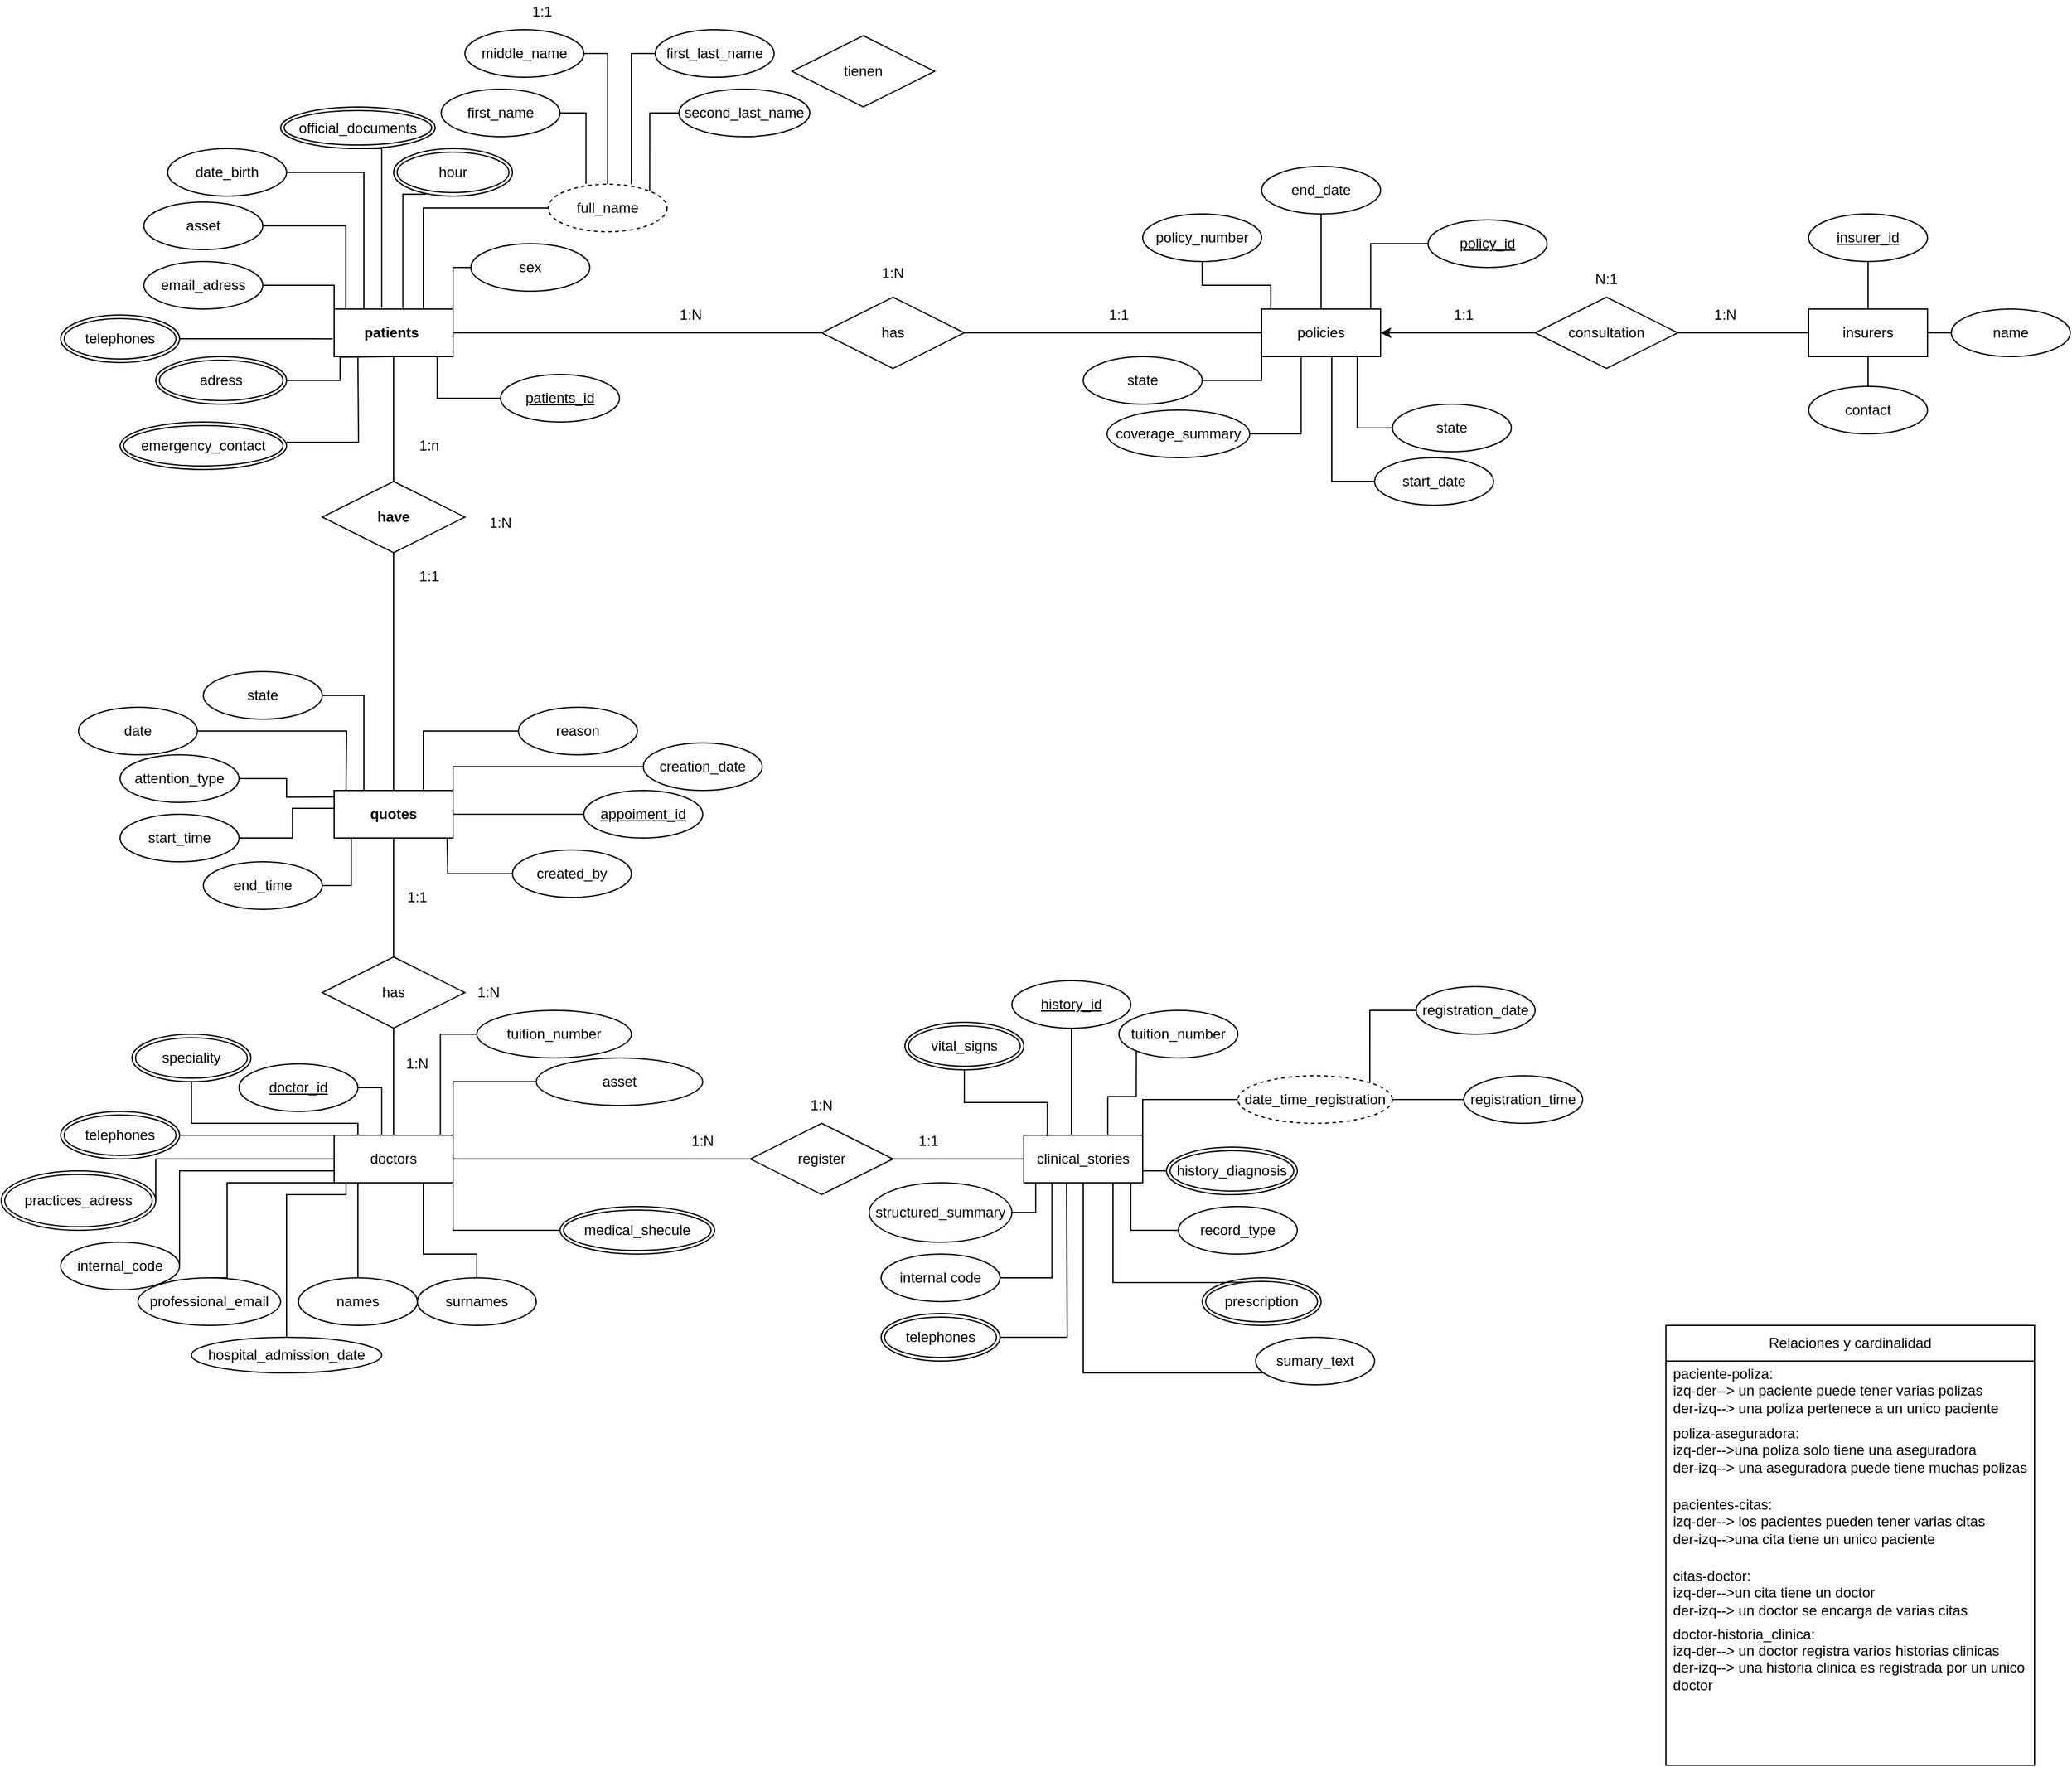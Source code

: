 <?xml version="1.0" encoding="UTF-8"?>
<mxfile version="28.2.7">
  <diagram name="Página-1" id="9ok8MEljxW5F2zrVntCH">
    <mxGraphModel dx="2875" dy="2181" grid="1" gridSize="10" guides="1" tooltips="1" connect="1" arrows="1" fold="1" page="1" pageScale="1" pageWidth="827" pageHeight="1169" math="0" shadow="0">
      <root>
        <mxCell id="0" />
        <mxCell id="1" parent="0" />
        <mxCell id="NNU6m7FlNhpVA4dN36mf-117" style="edgeStyle=orthogonalEdgeStyle;rounded=0;orthogonalLoop=1;jettySize=auto;html=1;entryX=0.5;entryY=0;entryDx=0;entryDy=0;endArrow=none;endFill=0;" parent="1" source="vcyXnpdRyyTq258CwsLV-4" target="NNU6m7FlNhpVA4dN36mf-50" edge="1">
          <mxGeometry relative="1" as="geometry" />
        </mxCell>
        <mxCell id="vcyXnpdRyyTq258CwsLV-4" value="patients&amp;nbsp;" style="whiteSpace=wrap;html=1;align=center;labelBackgroundColor=none;fontStyle=1" parent="1" vertex="1">
          <mxGeometry x="-10" y="-35" width="100" height="40" as="geometry" />
        </mxCell>
        <mxCell id="vcyXnpdRyyTq258CwsLV-5" value="official_documents" style="ellipse;shape=doubleEllipse;margin=3;whiteSpace=wrap;html=1;align=center;labelBackgroundColor=none;" parent="1" vertex="1">
          <mxGeometry x="-55" y="-205" width="130" height="35" as="geometry" />
        </mxCell>
        <mxCell id="NNU6m7FlNhpVA4dN36mf-86" style="edgeStyle=orthogonalEdgeStyle;rounded=0;orthogonalLoop=1;jettySize=auto;html=1;endArrow=none;endFill=0;labelBackgroundColor=none;fontColor=default;" parent="1" source="vcyXnpdRyyTq258CwsLV-8" edge="1">
          <mxGeometry relative="1" as="geometry">
            <mxPoint x="40" y="5" as="targetPoint" />
          </mxGeometry>
        </mxCell>
        <mxCell id="vcyXnpdRyyTq258CwsLV-8" value="adress" style="ellipse;shape=doubleEllipse;margin=3;whiteSpace=wrap;html=1;align=center;labelBackgroundColor=none;" parent="1" vertex="1">
          <mxGeometry x="-160" y="5" width="110" height="40" as="geometry" />
        </mxCell>
        <mxCell id="vcyXnpdRyyTq258CwsLV-11" value="telephones" style="ellipse;shape=doubleEllipse;margin=3;whiteSpace=wrap;html=1;align=center;labelBackgroundColor=none;" parent="1" vertex="1">
          <mxGeometry x="-240" y="-30" width="100" height="40" as="geometry" />
        </mxCell>
        <mxCell id="NNU6m7FlNhpVA4dN36mf-89" style="edgeStyle=orthogonalEdgeStyle;rounded=0;orthogonalLoop=1;jettySize=auto;html=1;endArrow=none;endFill=0;exitX=0.999;exitY=0.426;exitDx=0;exitDy=0;exitPerimeter=0;labelBackgroundColor=none;fontColor=default;" parent="1" source="vcyXnpdRyyTq258CwsLV-18" edge="1">
          <mxGeometry relative="1" as="geometry">
            <mxPoint x="10" y="5" as="targetPoint" />
            <mxPoint x="-50" y="85.0" as="sourcePoint" />
          </mxGeometry>
        </mxCell>
        <mxCell id="vcyXnpdRyyTq258CwsLV-18" value="emergency_contact" style="ellipse;shape=doubleEllipse;margin=3;whiteSpace=wrap;html=1;align=center;labelBackgroundColor=none;" parent="1" vertex="1">
          <mxGeometry x="-190" y="60" width="140" height="40" as="geometry" />
        </mxCell>
        <mxCell id="NNU6m7FlNhpVA4dN36mf-61" style="edgeStyle=orthogonalEdgeStyle;rounded=0;orthogonalLoop=1;jettySize=auto;html=1;endArrow=none;endFill=0;labelBackgroundColor=none;fontColor=default;" parent="1" source="NNU6m7FlNhpVA4dN36mf-1" target="NNU6m7FlNhpVA4dN36mf-59" edge="1">
          <mxGeometry relative="1" as="geometry" />
        </mxCell>
        <mxCell id="NNU6m7FlNhpVA4dN36mf-1" value="doctors" style="whiteSpace=wrap;html=1;align=center;labelBackgroundColor=none;" parent="1" vertex="1">
          <mxGeometry x="-10" y="660" width="100" height="40" as="geometry" />
        </mxCell>
        <mxCell id="NNU6m7FlNhpVA4dN36mf-55" style="edgeStyle=orthogonalEdgeStyle;rounded=0;orthogonalLoop=1;jettySize=auto;html=1;exitX=0;exitY=0.5;exitDx=0;exitDy=0;entryX=0.75;entryY=0;entryDx=0;entryDy=0;endArrow=none;endFill=0;labelBackgroundColor=none;fontColor=default;" parent="1" source="NNU6m7FlNhpVA4dN36mf-5" target="NNU6m7FlNhpVA4dN36mf-53" edge="1">
          <mxGeometry relative="1" as="geometry" />
        </mxCell>
        <mxCell id="NNU6m7FlNhpVA4dN36mf-5" value="reason" style="ellipse;whiteSpace=wrap;html=1;align=center;labelBackgroundColor=none;" parent="1" vertex="1">
          <mxGeometry x="145" y="300" width="100" height="40" as="geometry" />
        </mxCell>
        <mxCell id="NNU6m7FlNhpVA4dN36mf-56" style="edgeStyle=orthogonalEdgeStyle;rounded=0;orthogonalLoop=1;jettySize=auto;html=1;entryX=1;entryY=0;entryDx=0;entryDy=0;endArrow=none;endFill=0;labelBackgroundColor=none;fontColor=default;" parent="1" source="NNU6m7FlNhpVA4dN36mf-6" target="NNU6m7FlNhpVA4dN36mf-53" edge="1">
          <mxGeometry relative="1" as="geometry" />
        </mxCell>
        <mxCell id="NNU6m7FlNhpVA4dN36mf-6" value="creation_date" style="ellipse;whiteSpace=wrap;html=1;align=center;labelBackgroundColor=none;" parent="1" vertex="1">
          <mxGeometry x="250" y="330" width="100" height="40" as="geometry" />
        </mxCell>
        <mxCell id="NNU6m7FlNhpVA4dN36mf-58" style="edgeStyle=orthogonalEdgeStyle;rounded=0;orthogonalLoop=1;jettySize=auto;html=1;entryX=-0.004;entryY=0.139;entryDx=0;entryDy=0;endArrow=none;endFill=0;labelBackgroundColor=none;fontColor=default;entryPerimeter=0;" parent="1" source="NNU6m7FlNhpVA4dN36mf-7" target="NNU6m7FlNhpVA4dN36mf-53" edge="1">
          <mxGeometry relative="1" as="geometry" />
        </mxCell>
        <mxCell id="NNU6m7FlNhpVA4dN36mf-7" value="attention_type" style="ellipse;whiteSpace=wrap;html=1;align=center;labelBackgroundColor=none;" parent="1" vertex="1">
          <mxGeometry x="-190" y="340" width="100" height="40" as="geometry" />
        </mxCell>
        <mxCell id="NNU6m7FlNhpVA4dN36mf-57" style="edgeStyle=orthogonalEdgeStyle;rounded=0;orthogonalLoop=1;jettySize=auto;html=1;entryX=0.25;entryY=0;entryDx=0;entryDy=0;endArrow=none;endFill=0;labelBackgroundColor=none;fontColor=default;exitX=1;exitY=0.5;exitDx=0;exitDy=0;" parent="1" source="NNU6m7FlNhpVA4dN36mf-9" target="NNU6m7FlNhpVA4dN36mf-53" edge="1">
          <mxGeometry relative="1" as="geometry" />
        </mxCell>
        <mxCell id="NNU6m7FlNhpVA4dN36mf-9" value="state" style="ellipse;whiteSpace=wrap;html=1;align=center;labelBackgroundColor=none;" parent="1" vertex="1">
          <mxGeometry x="-120" y="270" width="100" height="40" as="geometry" />
        </mxCell>
        <mxCell id="NNU6m7FlNhpVA4dN36mf-16" style="edgeStyle=orthogonalEdgeStyle;rounded=0;orthogonalLoop=1;jettySize=auto;html=1;entryX=0.893;entryY=0.013;entryDx=0;entryDy=0;endArrow=none;endFill=0;labelBackgroundColor=none;fontColor=default;entryPerimeter=0;" parent="1" source="NNU6m7FlNhpVA4dN36mf-14" target="NNU6m7FlNhpVA4dN36mf-1" edge="1">
          <mxGeometry relative="1" as="geometry" />
        </mxCell>
        <mxCell id="NNU6m7FlNhpVA4dN36mf-14" value="tuition_number" style="ellipse;whiteSpace=wrap;html=1;align=center;labelBackgroundColor=none;" parent="1" vertex="1">
          <mxGeometry x="110" y="555" width="130" height="40" as="geometry" />
        </mxCell>
        <mxCell id="NNU6m7FlNhpVA4dN36mf-15" value="asset" style="ellipse;whiteSpace=wrap;html=1;align=center;labelBackgroundColor=none;" parent="1" vertex="1">
          <mxGeometry x="160" y="595" width="140" height="40" as="geometry" />
        </mxCell>
        <mxCell id="NNU6m7FlNhpVA4dN36mf-17" style="edgeStyle=orthogonalEdgeStyle;rounded=0;orthogonalLoop=1;jettySize=auto;html=1;entryX=1;entryY=0;entryDx=0;entryDy=0;endArrow=none;endFill=0;labelBackgroundColor=none;fontColor=default;" parent="1" source="NNU6m7FlNhpVA4dN36mf-15" target="NNU6m7FlNhpVA4dN36mf-1" edge="1">
          <mxGeometry relative="1" as="geometry" />
        </mxCell>
        <mxCell id="NNU6m7FlNhpVA4dN36mf-19" style="edgeStyle=orthogonalEdgeStyle;rounded=0;orthogonalLoop=1;jettySize=auto;html=1;endArrow=none;endFill=0;labelBackgroundColor=none;fontColor=default;exitX=0.5;exitY=1;exitDx=0;exitDy=0;" parent="1" source="NNU6m7FlNhpVA4dN36mf-18" edge="1">
          <mxGeometry relative="1" as="geometry">
            <mxPoint x="10" y="660" as="targetPoint" />
            <Array as="points">
              <mxPoint x="-130" y="650" />
              <mxPoint x="10" y="650" />
            </Array>
          </mxGeometry>
        </mxCell>
        <mxCell id="NNU6m7FlNhpVA4dN36mf-18" value="speciality" style="ellipse;shape=doubleEllipse;margin=3;whiteSpace=wrap;html=1;align=center;labelBackgroundColor=none;" parent="1" vertex="1">
          <mxGeometry x="-180" y="575" width="100" height="40" as="geometry" />
        </mxCell>
        <mxCell id="NNU6m7FlNhpVA4dN36mf-21" style="edgeStyle=orthogonalEdgeStyle;rounded=0;orthogonalLoop=1;jettySize=auto;html=1;entryX=0;entryY=0;entryDx=0;entryDy=0;endArrow=none;endFill=0;labelBackgroundColor=none;fontColor=default;" parent="1" source="NNU6m7FlNhpVA4dN36mf-20" target="NNU6m7FlNhpVA4dN36mf-1" edge="1">
          <mxGeometry relative="1" as="geometry">
            <Array as="points">
              <mxPoint x="-40" y="660" />
              <mxPoint x="-40" y="660" />
            </Array>
          </mxGeometry>
        </mxCell>
        <mxCell id="NNU6m7FlNhpVA4dN36mf-20" value="telephones" style="ellipse;shape=doubleEllipse;margin=3;whiteSpace=wrap;html=1;align=center;labelBackgroundColor=none;" parent="1" vertex="1">
          <mxGeometry x="-240" y="640" width="100" height="40" as="geometry" />
        </mxCell>
        <mxCell id="NNU6m7FlNhpVA4dN36mf-146" style="edgeStyle=orthogonalEdgeStyle;rounded=0;orthogonalLoop=1;jettySize=auto;html=1;entryX=0;entryY=0.5;entryDx=0;entryDy=0;exitX=1;exitY=0.5;exitDx=0;exitDy=0;endArrow=none;endFill=0;" parent="1" source="NNU6m7FlNhpVA4dN36mf-22" target="NNU6m7FlNhpVA4dN36mf-1" edge="1">
          <mxGeometry relative="1" as="geometry">
            <Array as="points">
              <mxPoint x="-160" y="680" />
            </Array>
          </mxGeometry>
        </mxCell>
        <mxCell id="NNU6m7FlNhpVA4dN36mf-22" value="practices_adress" style="ellipse;shape=doubleEllipse;margin=3;whiteSpace=wrap;html=1;align=center;labelBackgroundColor=none;" parent="1" vertex="1">
          <mxGeometry x="-290" y="690" width="130" height="50" as="geometry" />
        </mxCell>
        <mxCell id="NNU6m7FlNhpVA4dN36mf-25" value="1:n" style="text;html=1;whiteSpace=wrap;strokeColor=none;fillColor=none;align=center;verticalAlign=middle;rounded=0;labelBackgroundColor=none;" parent="1" vertex="1">
          <mxGeometry x="50" y="70" width="40" height="20" as="geometry" />
        </mxCell>
        <mxCell id="NNU6m7FlNhpVA4dN36mf-30" value="clinical_stories" style="whiteSpace=wrap;html=1;align=center;labelBackgroundColor=none;" parent="1" vertex="1">
          <mxGeometry x="570" y="660" width="100" height="40" as="geometry" />
        </mxCell>
        <mxCell id="NNU6m7FlNhpVA4dN36mf-36" value="patients_id" style="ellipse;whiteSpace=wrap;html=1;align=center;fontStyle=4;labelBackgroundColor=none;" parent="1" vertex="1">
          <mxGeometry x="130" y="20" width="100" height="40" as="geometry" />
        </mxCell>
        <mxCell id="NNU6m7FlNhpVA4dN36mf-41" style="edgeStyle=orthogonalEdgeStyle;rounded=0;orthogonalLoop=1;jettySize=auto;html=1;entryX=0.091;entryY=-0.019;entryDx=0;entryDy=0;entryPerimeter=0;endArrow=none;endFill=0;exitX=1;exitY=0.5;exitDx=0;exitDy=0;labelBackgroundColor=none;fontColor=default;" parent="1" source="NNU6m7FlNhpVA4dN36mf-42" target="NNU6m7FlNhpVA4dN36mf-1" edge="1">
          <mxGeometry relative="1" as="geometry">
            <mxPoint x="40.0" y="760.029" as="sourcePoint" />
          </mxGeometry>
        </mxCell>
        <mxCell id="NNU6m7FlNhpVA4dN36mf-42" value="doctor_id" style="ellipse;whiteSpace=wrap;html=1;align=center;fontStyle=4;labelBackgroundColor=none;" parent="1" vertex="1">
          <mxGeometry x="-90" y="600" width="100" height="40" as="geometry" />
        </mxCell>
        <mxCell id="NNU6m7FlNhpVA4dN36mf-43" value="1:1" style="text;html=1;whiteSpace=wrap;strokeColor=none;fillColor=none;align=center;verticalAlign=middle;rounded=0;labelBackgroundColor=none;" parent="1" vertex="1">
          <mxGeometry x="460" y="650" width="60" height="30" as="geometry" />
        </mxCell>
        <mxCell id="NNU6m7FlNhpVA4dN36mf-54" style="edgeStyle=orthogonalEdgeStyle;rounded=0;orthogonalLoop=1;jettySize=auto;html=1;exitX=0.5;exitY=1;exitDx=0;exitDy=0;entryX=0.5;entryY=0;entryDx=0;entryDy=0;endArrow=none;endFill=0;labelBackgroundColor=none;fontColor=default;" parent="1" source="NNU6m7FlNhpVA4dN36mf-50" target="NNU6m7FlNhpVA4dN36mf-53" edge="1">
          <mxGeometry relative="1" as="geometry" />
        </mxCell>
        <mxCell id="NNU6m7FlNhpVA4dN36mf-50" value="have" style="shape=rhombus;perimeter=rhombusPerimeter;whiteSpace=wrap;html=1;align=center;labelBackgroundColor=none;fontStyle=1" parent="1" vertex="1">
          <mxGeometry x="-20" y="110" width="120" height="60" as="geometry" />
        </mxCell>
        <mxCell id="NNU6m7FlNhpVA4dN36mf-53" value="quotes" style="whiteSpace=wrap;html=1;align=center;labelBackgroundColor=none;fontStyle=1" parent="1" vertex="1">
          <mxGeometry x="-10" y="370" width="100" height="40" as="geometry" />
        </mxCell>
        <mxCell id="NNU6m7FlNhpVA4dN36mf-60" style="edgeStyle=orthogonalEdgeStyle;rounded=0;orthogonalLoop=1;jettySize=auto;html=1;entryX=0.5;entryY=1;entryDx=0;entryDy=0;endArrow=none;endFill=0;labelBackgroundColor=none;fontColor=default;" parent="1" source="NNU6m7FlNhpVA4dN36mf-59" target="NNU6m7FlNhpVA4dN36mf-53" edge="1">
          <mxGeometry relative="1" as="geometry" />
        </mxCell>
        <mxCell id="NNU6m7FlNhpVA4dN36mf-59" value="has" style="shape=rhombus;perimeter=rhombusPerimeter;whiteSpace=wrap;html=1;align=center;labelBackgroundColor=none;" parent="1" vertex="1">
          <mxGeometry x="-20" y="510" width="120" height="60" as="geometry" />
        </mxCell>
        <mxCell id="NNU6m7FlNhpVA4dN36mf-62" style="edgeStyle=orthogonalEdgeStyle;rounded=0;orthogonalLoop=1;jettySize=auto;html=1;exitX=0.5;exitY=1;exitDx=0;exitDy=0;labelBackgroundColor=none;fontColor=default;" parent="1" source="NNU6m7FlNhpVA4dN36mf-20" target="NNU6m7FlNhpVA4dN36mf-20" edge="1">
          <mxGeometry relative="1" as="geometry" />
        </mxCell>
        <mxCell id="NNU6m7FlNhpVA4dN36mf-83" style="edgeStyle=orthogonalEdgeStyle;rounded=0;orthogonalLoop=1;jettySize=auto;html=1;entryX=0.867;entryY=0.991;entryDx=0;entryDy=0;entryPerimeter=0;endArrow=none;endFill=0;labelBackgroundColor=none;fontColor=default;" parent="1" source="NNU6m7FlNhpVA4dN36mf-36" target="vcyXnpdRyyTq258CwsLV-4" edge="1">
          <mxGeometry relative="1" as="geometry" />
        </mxCell>
        <mxCell id="NNU6m7FlNhpVA4dN36mf-90" style="edgeStyle=orthogonalEdgeStyle;rounded=0;orthogonalLoop=1;jettySize=auto;html=1;entryX=-0.01;entryY=0.627;entryDx=0;entryDy=0;entryPerimeter=0;endArrow=none;endFill=0;labelBackgroundColor=none;fontColor=default;" parent="1" source="vcyXnpdRyyTq258CwsLV-11" target="vcyXnpdRyyTq258CwsLV-4" edge="1">
          <mxGeometry relative="1" as="geometry" />
        </mxCell>
        <mxCell id="NNU6m7FlNhpVA4dN36mf-92" value="email_adress" style="ellipse;whiteSpace=wrap;html=1;align=center;labelBackgroundColor=none;" parent="1" vertex="1">
          <mxGeometry x="-170" y="-75" width="100" height="40" as="geometry" />
        </mxCell>
        <mxCell id="NNU6m7FlNhpVA4dN36mf-93" style="edgeStyle=orthogonalEdgeStyle;rounded=0;orthogonalLoop=1;jettySize=auto;html=1;labelBackgroundColor=none;fontColor=default;endArrow=none;endFill=0;entryX=0;entryY=0;entryDx=0;entryDy=0;" parent="1" source="NNU6m7FlNhpVA4dN36mf-92" target="vcyXnpdRyyTq258CwsLV-4" edge="1">
          <mxGeometry relative="1" as="geometry">
            <mxPoint x="-10" y="-50" as="targetPoint" />
            <Array as="points">
              <mxPoint x="-10" y="-55" />
            </Array>
          </mxGeometry>
        </mxCell>
        <mxCell id="NNU6m7FlNhpVA4dN36mf-96" value="asset" style="ellipse;whiteSpace=wrap;html=1;align=center;" parent="1" vertex="1">
          <mxGeometry x="-170" y="-125" width="100" height="40" as="geometry" />
        </mxCell>
        <mxCell id="NNU6m7FlNhpVA4dN36mf-97" style="edgeStyle=orthogonalEdgeStyle;rounded=0;orthogonalLoop=1;jettySize=auto;html=1;endArrow=none;endFill=0;entryX=0.098;entryY=-0.002;entryDx=0;entryDy=0;entryPerimeter=0;" parent="1" source="NNU6m7FlNhpVA4dN36mf-96" target="vcyXnpdRyyTq258CwsLV-4" edge="1">
          <mxGeometry relative="1" as="geometry">
            <mxPoint y="-40" as="targetPoint" />
          </mxGeometry>
        </mxCell>
        <mxCell id="NNU6m7FlNhpVA4dN36mf-100" style="edgeStyle=orthogonalEdgeStyle;rounded=0;orthogonalLoop=1;jettySize=auto;html=1;entryX=0.25;entryY=0;entryDx=0;entryDy=0;endArrow=none;endFill=0;" parent="1" source="NNU6m7FlNhpVA4dN36mf-99" target="vcyXnpdRyyTq258CwsLV-4" edge="1">
          <mxGeometry relative="1" as="geometry" />
        </mxCell>
        <mxCell id="NNU6m7FlNhpVA4dN36mf-99" value="date_birth" style="ellipse;whiteSpace=wrap;html=1;align=center;" parent="1" vertex="1">
          <mxGeometry x="-150" y="-170" width="100" height="40" as="geometry" />
        </mxCell>
        <mxCell id="NNU6m7FlNhpVA4dN36mf-101" style="edgeStyle=orthogonalEdgeStyle;rounded=0;orthogonalLoop=1;jettySize=auto;html=1;exitX=0.5;exitY=1;exitDx=0;exitDy=0;endArrow=none;endFill=0;" parent="1" source="vcyXnpdRyyTq258CwsLV-5" edge="1">
          <mxGeometry relative="1" as="geometry">
            <mxPoint x="30" y="-36" as="targetPoint" />
            <Array as="points">
              <mxPoint x="30" y="-170" />
              <mxPoint x="30" y="-36" />
            </Array>
          </mxGeometry>
        </mxCell>
        <mxCell id="NNU6m7FlNhpVA4dN36mf-102" value="hour" style="ellipse;shape=doubleEllipse;margin=3;whiteSpace=wrap;html=1;align=center;" parent="1" vertex="1">
          <mxGeometry x="40" y="-170" width="100" height="40" as="geometry" />
        </mxCell>
        <mxCell id="NNU6m7FlNhpVA4dN36mf-103" style="edgeStyle=orthogonalEdgeStyle;rounded=0;orthogonalLoop=1;jettySize=auto;html=1;entryX=0.578;entryY=-0.023;entryDx=0;entryDy=0;entryPerimeter=0;exitX=0.273;exitY=0.959;exitDx=0;exitDy=0;exitPerimeter=0;endArrow=none;endFill=0;" parent="1" source="NNU6m7FlNhpVA4dN36mf-102" target="vcyXnpdRyyTq258CwsLV-4" edge="1">
          <mxGeometry relative="1" as="geometry">
            <mxPoint x="70" y="-144.75" as="sourcePoint" />
            <mxPoint x="47.8" y="-45.0" as="targetPoint" />
            <Array as="points">
              <mxPoint x="48" y="-132" />
            </Array>
          </mxGeometry>
        </mxCell>
        <mxCell id="NNU6m7FlNhpVA4dN36mf-104" value="sex" style="ellipse;whiteSpace=wrap;html=1;align=center;" parent="1" vertex="1">
          <mxGeometry x="105" y="-90" width="100" height="40" as="geometry" />
        </mxCell>
        <mxCell id="NNU6m7FlNhpVA4dN36mf-105" style="edgeStyle=orthogonalEdgeStyle;rounded=0;orthogonalLoop=1;jettySize=auto;html=1;exitX=0;exitY=0.5;exitDx=0;exitDy=0;endArrow=none;endFill=0;entryX=1;entryY=0;entryDx=0;entryDy=0;" parent="1" source="NNU6m7FlNhpVA4dN36mf-104" target="vcyXnpdRyyTq258CwsLV-4" edge="1">
          <mxGeometry relative="1" as="geometry">
            <mxPoint x="90" y="-40" as="targetPoint" />
          </mxGeometry>
        </mxCell>
        <mxCell id="NNU6m7FlNhpVA4dN36mf-107" style="edgeStyle=orthogonalEdgeStyle;rounded=0;orthogonalLoop=1;jettySize=auto;html=1;entryX=0.75;entryY=0;entryDx=0;entryDy=0;endArrow=none;endFill=0;" parent="1" source="NNU6m7FlNhpVA4dN36mf-106" target="vcyXnpdRyyTq258CwsLV-4" edge="1">
          <mxGeometry relative="1" as="geometry">
            <mxPoint x="60" y="-40" as="targetPoint" />
          </mxGeometry>
        </mxCell>
        <mxCell id="NNU6m7FlNhpVA4dN36mf-106" value="full_name" style="ellipse;whiteSpace=wrap;html=1;align=center;dashed=1;" parent="1" vertex="1">
          <mxGeometry x="170" y="-140" width="100" height="40" as="geometry" />
        </mxCell>
        <mxCell id="NNU6m7FlNhpVA4dN36mf-108" value="first_name" style="ellipse;whiteSpace=wrap;html=1;align=center;" parent="1" vertex="1">
          <mxGeometry x="80" y="-220" width="100" height="40" as="geometry" />
        </mxCell>
        <mxCell id="NNU6m7FlNhpVA4dN36mf-114" style="edgeStyle=orthogonalEdgeStyle;rounded=0;orthogonalLoop=1;jettySize=auto;html=1;entryX=0.5;entryY=0;entryDx=0;entryDy=0;exitX=1;exitY=0.5;exitDx=0;exitDy=0;endArrow=none;endFill=0;" parent="1" source="NNU6m7FlNhpVA4dN36mf-109" target="NNU6m7FlNhpVA4dN36mf-106" edge="1">
          <mxGeometry relative="1" as="geometry" />
        </mxCell>
        <mxCell id="NNU6m7FlNhpVA4dN36mf-109" value="middle_name" style="ellipse;whiteSpace=wrap;html=1;align=center;" parent="1" vertex="1">
          <mxGeometry x="100" y="-270" width="100" height="40" as="geometry" />
        </mxCell>
        <mxCell id="NNU6m7FlNhpVA4dN36mf-110" value="first_last_name" style="ellipse;whiteSpace=wrap;html=1;align=center;" parent="1" vertex="1">
          <mxGeometry x="260" y="-270" width="100" height="40" as="geometry" />
        </mxCell>
        <mxCell id="NNU6m7FlNhpVA4dN36mf-115" style="edgeStyle=orthogonalEdgeStyle;rounded=0;orthogonalLoop=1;jettySize=auto;html=1;entryX=1;entryY=0;entryDx=0;entryDy=0;endArrow=none;endFill=0;" parent="1" source="NNU6m7FlNhpVA4dN36mf-111" target="NNU6m7FlNhpVA4dN36mf-106" edge="1">
          <mxGeometry relative="1" as="geometry" />
        </mxCell>
        <mxCell id="NNU6m7FlNhpVA4dN36mf-111" value="second_last_name" style="ellipse;whiteSpace=wrap;html=1;align=center;" parent="1" vertex="1">
          <mxGeometry x="280" y="-220" width="110" height="40" as="geometry" />
        </mxCell>
        <mxCell id="NNU6m7FlNhpVA4dN36mf-113" style="edgeStyle=orthogonalEdgeStyle;rounded=0;orthogonalLoop=1;jettySize=auto;html=1;entryX=0.318;entryY=-0.008;entryDx=0;entryDy=0;entryPerimeter=0;exitX=1;exitY=0.5;exitDx=0;exitDy=0;endArrow=none;endFill=0;" parent="1" source="NNU6m7FlNhpVA4dN36mf-108" target="NNU6m7FlNhpVA4dN36mf-106" edge="1">
          <mxGeometry relative="1" as="geometry" />
        </mxCell>
        <mxCell id="NNU6m7FlNhpVA4dN36mf-116" style="edgeStyle=orthogonalEdgeStyle;rounded=0;orthogonalLoop=1;jettySize=auto;html=1;entryX=0.7;entryY=0;entryDx=0;entryDy=0;entryPerimeter=0;exitX=0;exitY=0.5;exitDx=0;exitDy=0;endArrow=none;endFill=0;" parent="1" source="NNU6m7FlNhpVA4dN36mf-110" target="NNU6m7FlNhpVA4dN36mf-106" edge="1">
          <mxGeometry relative="1" as="geometry" />
        </mxCell>
        <mxCell id="NNU6m7FlNhpVA4dN36mf-119" value="appoiment_id" style="ellipse;whiteSpace=wrap;html=1;align=center;fontStyle=4;" parent="1" vertex="1">
          <mxGeometry x="200" y="370" width="100" height="40" as="geometry" />
        </mxCell>
        <mxCell id="NNU6m7FlNhpVA4dN36mf-120" style="edgeStyle=orthogonalEdgeStyle;rounded=0;orthogonalLoop=1;jettySize=auto;html=1;entryX=1;entryY=0.5;entryDx=0;entryDy=0;endArrow=none;endFill=0;" parent="1" source="NNU6m7FlNhpVA4dN36mf-119" target="NNU6m7FlNhpVA4dN36mf-53" edge="1">
          <mxGeometry relative="1" as="geometry" />
        </mxCell>
        <mxCell id="NNU6m7FlNhpVA4dN36mf-122" style="edgeStyle=orthogonalEdgeStyle;rounded=0;orthogonalLoop=1;jettySize=auto;html=1;entryX=0;entryY=0.75;entryDx=0;entryDy=0;endArrow=none;endFill=0;" parent="1" source="NNU6m7FlNhpVA4dN36mf-121" target="NNU6m7FlNhpVA4dN36mf-53" edge="1">
          <mxGeometry relative="1" as="geometry">
            <Array as="points">
              <mxPoint x="-45" y="410" />
              <mxPoint x="-45" y="385" />
            </Array>
          </mxGeometry>
        </mxCell>
        <mxCell id="NNU6m7FlNhpVA4dN36mf-121" value="start_time" style="ellipse;whiteSpace=wrap;html=1;align=center;" parent="1" vertex="1">
          <mxGeometry x="-190" y="390" width="100" height="40" as="geometry" />
        </mxCell>
        <mxCell id="NNU6m7FlNhpVA4dN36mf-124" value="end_time" style="ellipse;whiteSpace=wrap;html=1;align=center;" parent="1" vertex="1">
          <mxGeometry x="-120" y="430" width="100" height="40" as="geometry" />
        </mxCell>
        <mxCell id="NNU6m7FlNhpVA4dN36mf-125" style="edgeStyle=orthogonalEdgeStyle;rounded=0;orthogonalLoop=1;jettySize=auto;html=1;entryX=0.144;entryY=1.003;entryDx=0;entryDy=0;entryPerimeter=0;endArrow=none;endFill=0;" parent="1" source="NNU6m7FlNhpVA4dN36mf-124" target="NNU6m7FlNhpVA4dN36mf-53" edge="1">
          <mxGeometry relative="1" as="geometry" />
        </mxCell>
        <mxCell id="NNU6m7FlNhpVA4dN36mf-127" style="edgeStyle=orthogonalEdgeStyle;rounded=0;orthogonalLoop=1;jettySize=auto;html=1;endArrow=none;endFill=0;" parent="1" source="NNU6m7FlNhpVA4dN36mf-126" edge="1">
          <mxGeometry relative="1" as="geometry">
            <mxPoint x="85" y="410" as="targetPoint" />
          </mxGeometry>
        </mxCell>
        <mxCell id="NNU6m7FlNhpVA4dN36mf-126" value="created_by" style="ellipse;whiteSpace=wrap;html=1;align=center;" parent="1" vertex="1">
          <mxGeometry x="140" y="420" width="100" height="40" as="geometry" />
        </mxCell>
        <mxCell id="NNU6m7FlNhpVA4dN36mf-129" value="date" style="ellipse;whiteSpace=wrap;html=1;align=center;" parent="1" vertex="1">
          <mxGeometry x="-225" y="300" width="100" height="40" as="geometry" />
        </mxCell>
        <mxCell id="NNU6m7FlNhpVA4dN36mf-130" style="edgeStyle=orthogonalEdgeStyle;rounded=0;orthogonalLoop=1;jettySize=auto;html=1;endArrow=none;endFill=0;" parent="1" source="NNU6m7FlNhpVA4dN36mf-129" edge="1">
          <mxGeometry relative="1" as="geometry">
            <mxPoint y="370" as="targetPoint" />
          </mxGeometry>
        </mxCell>
        <mxCell id="NNU6m7FlNhpVA4dN36mf-132" value="1:1" style="text;html=1;whiteSpace=wrap;strokeColor=none;fillColor=none;align=center;verticalAlign=middle;rounded=0;" parent="1" vertex="1">
          <mxGeometry x="30" y="445" width="60" height="30" as="geometry" />
        </mxCell>
        <mxCell id="NNU6m7FlNhpVA4dN36mf-135" value="1:N" style="text;html=1;whiteSpace=wrap;strokeColor=none;fillColor=none;align=center;verticalAlign=middle;rounded=0;labelBackgroundColor=none;" parent="1" vertex="1">
          <mxGeometry x="110" y="135" width="40" height="20" as="geometry" />
        </mxCell>
        <mxCell id="NNU6m7FlNhpVA4dN36mf-136" value="1:1" style="text;html=1;whiteSpace=wrap;strokeColor=none;fillColor=none;align=center;verticalAlign=middle;rounded=0;labelBackgroundColor=none;" parent="1" vertex="1">
          <mxGeometry x="50" y="180" width="40" height="20" as="geometry" />
        </mxCell>
        <mxCell id="NNU6m7FlNhpVA4dN36mf-141" value="1:1" style="text;html=1;whiteSpace=wrap;strokeColor=none;fillColor=none;align=center;verticalAlign=middle;rounded=0;labelBackgroundColor=none;" parent="1" vertex="1">
          <mxGeometry x="145" y="-295" width="40" height="20" as="geometry" />
        </mxCell>
        <mxCell id="NNU6m7FlNhpVA4dN36mf-142" value="tienen" style="shape=rhombus;perimeter=rhombusPerimeter;whiteSpace=wrap;html=1;align=center;labelBackgroundColor=none;" parent="1" vertex="1">
          <mxGeometry x="375" y="-265" width="120" height="60" as="geometry" />
        </mxCell>
        <mxCell id="NNU6m7FlNhpVA4dN36mf-143" value="1:N" style="text;html=1;whiteSpace=wrap;strokeColor=none;fillColor=none;align=center;verticalAlign=middle;rounded=0;" parent="1" vertex="1">
          <mxGeometry x="90" y="525" width="60" height="30" as="geometry" />
        </mxCell>
        <mxCell id="NNU6m7FlNhpVA4dN36mf-144" value="1:N" style="text;html=1;whiteSpace=wrap;strokeColor=none;fillColor=none;align=center;verticalAlign=middle;rounded=0;" parent="1" vertex="1">
          <mxGeometry x="30" y="585" width="60" height="30" as="geometry" />
        </mxCell>
        <mxCell id="NNU6m7FlNhpVA4dN36mf-148" style="edgeStyle=orthogonalEdgeStyle;rounded=0;orthogonalLoop=1;jettySize=auto;html=1;entryX=1;entryY=1;entryDx=0;entryDy=0;endArrow=none;endFill=0;" parent="1" source="NNU6m7FlNhpVA4dN36mf-147" target="NNU6m7FlNhpVA4dN36mf-1" edge="1">
          <mxGeometry relative="1" as="geometry" />
        </mxCell>
        <mxCell id="NNU6m7FlNhpVA4dN36mf-147" value="medical_shecule" style="ellipse;shape=doubleEllipse;margin=3;whiteSpace=wrap;html=1;align=center;" parent="1" vertex="1">
          <mxGeometry x="180" y="720" width="130" height="40" as="geometry" />
        </mxCell>
        <mxCell id="NNU6m7FlNhpVA4dN36mf-150" style="edgeStyle=orthogonalEdgeStyle;rounded=0;orthogonalLoop=1;jettySize=auto;html=1;entryX=0.75;entryY=1;entryDx=0;entryDy=0;endArrow=none;endFill=0;" parent="1" source="NNU6m7FlNhpVA4dN36mf-149" target="NNU6m7FlNhpVA4dN36mf-1" edge="1">
          <mxGeometry relative="1" as="geometry">
            <Array as="points">
              <mxPoint x="110" y="760" />
              <mxPoint x="65" y="760" />
            </Array>
          </mxGeometry>
        </mxCell>
        <mxCell id="NNU6m7FlNhpVA4dN36mf-149" value="surnames" style="ellipse;whiteSpace=wrap;html=1;align=center;" parent="1" vertex="1">
          <mxGeometry x="60" y="780" width="100" height="40" as="geometry" />
        </mxCell>
        <mxCell id="NNU6m7FlNhpVA4dN36mf-152" value="names" style="ellipse;whiteSpace=wrap;html=1;align=center;" parent="1" vertex="1">
          <mxGeometry x="-40" y="780" width="100" height="40" as="geometry" />
        </mxCell>
        <mxCell id="NNU6m7FlNhpVA4dN36mf-153" style="edgeStyle=orthogonalEdgeStyle;rounded=0;orthogonalLoop=1;jettySize=auto;html=1;endArrow=none;endFill=0;" parent="1" source="NNU6m7FlNhpVA4dN36mf-152" edge="1">
          <mxGeometry relative="1" as="geometry">
            <mxPoint x="10" y="700" as="targetPoint" />
            <Array as="points">
              <mxPoint x="10" y="701" />
            </Array>
          </mxGeometry>
        </mxCell>
        <mxCell id="NNU6m7FlNhpVA4dN36mf-155" style="edgeStyle=orthogonalEdgeStyle;rounded=0;orthogonalLoop=1;jettySize=auto;html=1;endArrow=none;endFill=0;" parent="1" source="NNU6m7FlNhpVA4dN36mf-154" edge="1">
          <mxGeometry relative="1" as="geometry">
            <mxPoint y="700" as="targetPoint" />
            <Array as="points">
              <mxPoint x="-50" y="710" />
              <mxPoint y="710" />
              <mxPoint y="700" />
            </Array>
          </mxGeometry>
        </mxCell>
        <mxCell id="NNU6m7FlNhpVA4dN36mf-154" value="hospital_admission_date" style="ellipse;whiteSpace=wrap;html=1;align=center;" parent="1" vertex="1">
          <mxGeometry x="-130" y="830" width="160" height="30" as="geometry" />
        </mxCell>
        <mxCell id="NNU6m7FlNhpVA4dN36mf-161" style="edgeStyle=orthogonalEdgeStyle;rounded=0;orthogonalLoop=1;jettySize=auto;html=1;exitX=0.5;exitY=0;exitDx=0;exitDy=0;endArrow=none;endFill=0;" parent="1" source="NNU6m7FlNhpVA4dN36mf-156" edge="1">
          <mxGeometry relative="1" as="geometry">
            <mxPoint x="-130" y="770" as="sourcePoint" />
            <mxPoint x="-10" y="700" as="targetPoint" />
            <Array as="points">
              <mxPoint x="-100" y="780" />
              <mxPoint x="-100" y="700" />
            </Array>
          </mxGeometry>
        </mxCell>
        <mxCell id="NNU6m7FlNhpVA4dN36mf-156" value="professional_email" style="ellipse;whiteSpace=wrap;html=1;align=center;" parent="1" vertex="1">
          <mxGeometry x="-175" y="780" width="120" height="40" as="geometry" />
        </mxCell>
        <mxCell id="NNU6m7FlNhpVA4dN36mf-160" style="edgeStyle=orthogonalEdgeStyle;rounded=0;orthogonalLoop=1;jettySize=auto;html=1;exitX=1;exitY=0.5;exitDx=0;exitDy=0;entryX=0;entryY=0.75;entryDx=0;entryDy=0;endArrow=none;endFill=0;" parent="1" source="NNU6m7FlNhpVA4dN36mf-158" target="NNU6m7FlNhpVA4dN36mf-1" edge="1">
          <mxGeometry relative="1" as="geometry">
            <Array as="points">
              <mxPoint x="-140" y="690" />
            </Array>
          </mxGeometry>
        </mxCell>
        <mxCell id="NNU6m7FlNhpVA4dN36mf-158" value="internal_code" style="ellipse;whiteSpace=wrap;html=1;align=center;" parent="1" vertex="1">
          <mxGeometry x="-240" y="750" width="100" height="40" as="geometry" />
        </mxCell>
        <mxCell id="NNU6m7FlNhpVA4dN36mf-163" style="edgeStyle=orthogonalEdgeStyle;rounded=0;orthogonalLoop=1;jettySize=auto;html=1;entryX=1;entryY=0.5;entryDx=0;entryDy=0;endArrow=none;endFill=0;" parent="1" source="NNU6m7FlNhpVA4dN36mf-162" target="NNU6m7FlNhpVA4dN36mf-1" edge="1">
          <mxGeometry relative="1" as="geometry" />
        </mxCell>
        <mxCell id="f0tiEuDnIObpeq9we8xW-1" style="edgeStyle=orthogonalEdgeStyle;rounded=0;orthogonalLoop=1;jettySize=auto;html=1;exitX=1;exitY=0.5;exitDx=0;exitDy=0;entryX=0;entryY=0.5;entryDx=0;entryDy=0;endArrow=none;endFill=0;" edge="1" parent="1" source="NNU6m7FlNhpVA4dN36mf-162" target="NNU6m7FlNhpVA4dN36mf-30">
          <mxGeometry relative="1" as="geometry" />
        </mxCell>
        <mxCell id="NNU6m7FlNhpVA4dN36mf-162" value="register" style="shape=rhombus;perimeter=rhombusPerimeter;whiteSpace=wrap;html=1;align=center;" parent="1" vertex="1">
          <mxGeometry x="340" y="650" width="120" height="60" as="geometry" />
        </mxCell>
        <mxCell id="f0tiEuDnIObpeq9we8xW-2" value="history_id" style="ellipse;whiteSpace=wrap;html=1;align=center;fontStyle=4;" vertex="1" parent="1">
          <mxGeometry x="560" y="530" width="100" height="40" as="geometry" />
        </mxCell>
        <mxCell id="f0tiEuDnIObpeq9we8xW-3" style="edgeStyle=orthogonalEdgeStyle;rounded=0;orthogonalLoop=1;jettySize=auto;html=1;endArrow=none;endFill=0;entryX=0.4;entryY=0;entryDx=0;entryDy=0;entryPerimeter=0;" edge="1" parent="1" source="f0tiEuDnIObpeq9we8xW-2" target="NNU6m7FlNhpVA4dN36mf-30">
          <mxGeometry relative="1" as="geometry">
            <mxPoint x="580" y="660" as="targetPoint" />
          </mxGeometry>
        </mxCell>
        <mxCell id="f0tiEuDnIObpeq9we8xW-4" value="record_type" style="ellipse;whiteSpace=wrap;html=1;align=center;" vertex="1" parent="1">
          <mxGeometry x="700" y="720" width="100" height="40" as="geometry" />
        </mxCell>
        <mxCell id="f0tiEuDnIObpeq9we8xW-5" style="edgeStyle=orthogonalEdgeStyle;rounded=0;orthogonalLoop=1;jettySize=auto;html=1;entryX=0.9;entryY=1;entryDx=0;entryDy=0;entryPerimeter=0;endArrow=none;endFill=0;" edge="1" parent="1" source="f0tiEuDnIObpeq9we8xW-4" target="NNU6m7FlNhpVA4dN36mf-30">
          <mxGeometry relative="1" as="geometry" />
        </mxCell>
        <mxCell id="f0tiEuDnIObpeq9we8xW-7" style="edgeStyle=orthogonalEdgeStyle;rounded=0;orthogonalLoop=1;jettySize=auto;html=1;entryX=1;entryY=0.75;entryDx=0;entryDy=0;endArrow=none;endFill=0;" edge="1" parent="1" source="f0tiEuDnIObpeq9we8xW-6" target="NNU6m7FlNhpVA4dN36mf-30">
          <mxGeometry relative="1" as="geometry" />
        </mxCell>
        <mxCell id="f0tiEuDnIObpeq9we8xW-6" value="history_diagnosis" style="ellipse;shape=doubleEllipse;margin=3;whiteSpace=wrap;html=1;align=center;" vertex="1" parent="1">
          <mxGeometry x="690" y="670" width="110" height="40" as="geometry" />
        </mxCell>
        <mxCell id="f0tiEuDnIObpeq9we8xW-9" value="prescription" style="ellipse;shape=doubleEllipse;margin=3;whiteSpace=wrap;html=1;align=center;" vertex="1" parent="1">
          <mxGeometry x="720" y="780" width="100" height="40" as="geometry" />
        </mxCell>
        <mxCell id="f0tiEuDnIObpeq9we8xW-11" style="edgeStyle=orthogonalEdgeStyle;rounded=0;orthogonalLoop=1;jettySize=auto;html=1;exitX=0.75;exitY=1;exitDx=0;exitDy=0;entryX=0.348;entryY=0.092;entryDx=0;entryDy=0;entryPerimeter=0;endArrow=none;endFill=0;" edge="1" parent="1" source="NNU6m7FlNhpVA4dN36mf-30" target="f0tiEuDnIObpeq9we8xW-9">
          <mxGeometry relative="1" as="geometry">
            <Array as="points">
              <mxPoint x="645" y="784" />
              <mxPoint x="735" y="784" />
            </Array>
          </mxGeometry>
        </mxCell>
        <mxCell id="f0tiEuDnIObpeq9we8xW-13" value="tuition_number" style="ellipse;whiteSpace=wrap;html=1;align=center;" vertex="1" parent="1">
          <mxGeometry x="650" y="555" width="100" height="40" as="geometry" />
        </mxCell>
        <mxCell id="f0tiEuDnIObpeq9we8xW-14" style="edgeStyle=orthogonalEdgeStyle;rounded=0;orthogonalLoop=1;jettySize=auto;html=1;exitX=0;exitY=1;exitDx=0;exitDy=0;entryX=0.706;entryY=-0.014;entryDx=0;entryDy=0;entryPerimeter=0;endArrow=none;endFill=0;" edge="1" parent="1" source="f0tiEuDnIObpeq9we8xW-13" target="NNU6m7FlNhpVA4dN36mf-30">
          <mxGeometry relative="1" as="geometry" />
        </mxCell>
        <mxCell id="f0tiEuDnIObpeq9we8xW-16" style="edgeStyle=orthogonalEdgeStyle;rounded=0;orthogonalLoop=1;jettySize=auto;html=1;entryX=1;entryY=0;entryDx=0;entryDy=0;endArrow=none;endFill=0;" edge="1" parent="1" source="f0tiEuDnIObpeq9we8xW-15" target="NNU6m7FlNhpVA4dN36mf-30">
          <mxGeometry relative="1" as="geometry" />
        </mxCell>
        <mxCell id="f0tiEuDnIObpeq9we8xW-15" value="date_time_registration" style="ellipse;whiteSpace=wrap;html=1;align=center;dashed=1;" vertex="1" parent="1">
          <mxGeometry x="750" y="610" width="130" height="40" as="geometry" />
        </mxCell>
        <mxCell id="f0tiEuDnIObpeq9we8xW-19" style="edgeStyle=orthogonalEdgeStyle;rounded=0;orthogonalLoop=1;jettySize=auto;html=1;entryX=1;entryY=0;entryDx=0;entryDy=0;endArrow=none;endFill=0;" edge="1" parent="1" source="f0tiEuDnIObpeq9we8xW-17" target="f0tiEuDnIObpeq9we8xW-15">
          <mxGeometry relative="1" as="geometry" />
        </mxCell>
        <mxCell id="f0tiEuDnIObpeq9we8xW-17" value="registration_date" style="ellipse;whiteSpace=wrap;html=1;align=center;" vertex="1" parent="1">
          <mxGeometry x="900" y="535" width="100" height="40" as="geometry" />
        </mxCell>
        <mxCell id="f0tiEuDnIObpeq9we8xW-21" style="edgeStyle=orthogonalEdgeStyle;rounded=0;orthogonalLoop=1;jettySize=auto;html=1;entryX=1;entryY=0.5;entryDx=0;entryDy=0;endArrow=none;endFill=0;" edge="1" parent="1" source="f0tiEuDnIObpeq9we8xW-20" target="f0tiEuDnIObpeq9we8xW-15">
          <mxGeometry relative="1" as="geometry" />
        </mxCell>
        <mxCell id="f0tiEuDnIObpeq9we8xW-20" value="registration_time" style="ellipse;whiteSpace=wrap;html=1;align=center;" vertex="1" parent="1">
          <mxGeometry x="940" y="610" width="100" height="40" as="geometry" />
        </mxCell>
        <mxCell id="f0tiEuDnIObpeq9we8xW-23" style="edgeStyle=orthogonalEdgeStyle;rounded=0;orthogonalLoop=1;jettySize=auto;html=1;endArrow=none;endFill=0;" edge="1" parent="1" source="f0tiEuDnIObpeq9we8xW-22" target="NNU6m7FlNhpVA4dN36mf-30">
          <mxGeometry relative="1" as="geometry">
            <Array as="points">
              <mxPoint x="620" y="860" />
            </Array>
          </mxGeometry>
        </mxCell>
        <mxCell id="f0tiEuDnIObpeq9we8xW-22" value="sumary_text" style="ellipse;whiteSpace=wrap;html=1;align=center;" vertex="1" parent="1">
          <mxGeometry x="765" y="830" width="100" height="40" as="geometry" />
        </mxCell>
        <mxCell id="f0tiEuDnIObpeq9we8xW-24" value="vital_signs" style="ellipse;shape=doubleEllipse;margin=3;whiteSpace=wrap;html=1;align=center;" vertex="1" parent="1">
          <mxGeometry x="470" y="565" width="100" height="40" as="geometry" />
        </mxCell>
        <mxCell id="f0tiEuDnIObpeq9we8xW-25" style="edgeStyle=orthogonalEdgeStyle;rounded=0;orthogonalLoop=1;jettySize=auto;html=1;entryX=0.198;entryY=0.024;entryDx=0;entryDy=0;entryPerimeter=0;endArrow=none;endFill=0;" edge="1" parent="1" source="f0tiEuDnIObpeq9we8xW-24" target="NNU6m7FlNhpVA4dN36mf-30">
          <mxGeometry relative="1" as="geometry" />
        </mxCell>
        <mxCell id="f0tiEuDnIObpeq9we8xW-26" value="1:N" style="text;html=1;whiteSpace=wrap;strokeColor=none;fillColor=none;align=center;verticalAlign=middle;rounded=0;labelBackgroundColor=none;" vertex="1" parent="1">
          <mxGeometry x="270" y="650" width="60" height="30" as="geometry" />
        </mxCell>
        <mxCell id="f0tiEuDnIObpeq9we8xW-27" value="1:N" style="text;html=1;whiteSpace=wrap;strokeColor=none;fillColor=none;align=center;verticalAlign=middle;rounded=0;labelBackgroundColor=none;" vertex="1" parent="1">
          <mxGeometry x="370" y="620" width="60" height="30" as="geometry" />
        </mxCell>
        <mxCell id="f0tiEuDnIObpeq9we8xW-29" value="structured_summary" style="ellipse;whiteSpace=wrap;html=1;align=center;" vertex="1" parent="1">
          <mxGeometry x="440" y="700" width="120" height="50" as="geometry" />
        </mxCell>
        <mxCell id="f0tiEuDnIObpeq9we8xW-30" style="edgeStyle=orthogonalEdgeStyle;rounded=0;orthogonalLoop=1;jettySize=auto;html=1;endArrow=none;endFill=0;" edge="1" parent="1" source="f0tiEuDnIObpeq9we8xW-29">
          <mxGeometry relative="1" as="geometry">
            <mxPoint x="579" y="700" as="targetPoint" />
            <Array as="points">
              <mxPoint x="580" y="725" />
              <mxPoint x="580" y="700" />
              <mxPoint x="579" y="700" />
            </Array>
          </mxGeometry>
        </mxCell>
        <mxCell id="f0tiEuDnIObpeq9we8xW-31" value="internal code" style="ellipse;whiteSpace=wrap;html=1;align=center;" vertex="1" parent="1">
          <mxGeometry x="450" y="760" width="100" height="40" as="geometry" />
        </mxCell>
        <mxCell id="f0tiEuDnIObpeq9we8xW-32" style="edgeStyle=orthogonalEdgeStyle;rounded=0;orthogonalLoop=1;jettySize=auto;html=1;entryX=0.237;entryY=0.986;entryDx=0;entryDy=0;entryPerimeter=0;endArrow=none;endFill=0;" edge="1" parent="1" source="f0tiEuDnIObpeq9we8xW-31" target="NNU6m7FlNhpVA4dN36mf-30">
          <mxGeometry relative="1" as="geometry" />
        </mxCell>
        <mxCell id="f0tiEuDnIObpeq9we8xW-33" value="telephones" style="ellipse;shape=doubleEllipse;margin=3;whiteSpace=wrap;html=1;align=center;" vertex="1" parent="1">
          <mxGeometry x="450" y="810" width="100" height="40" as="geometry" />
        </mxCell>
        <mxCell id="f0tiEuDnIObpeq9we8xW-34" style="edgeStyle=orthogonalEdgeStyle;rounded=0;orthogonalLoop=1;jettySize=auto;html=1;endArrow=none;endFill=0;" edge="1" parent="1" source="f0tiEuDnIObpeq9we8xW-33">
          <mxGeometry relative="1" as="geometry">
            <mxPoint x="606" y="700" as="targetPoint" />
          </mxGeometry>
        </mxCell>
        <mxCell id="f0tiEuDnIObpeq9we8xW-36" style="edgeStyle=orthogonalEdgeStyle;rounded=0;orthogonalLoop=1;jettySize=auto;html=1;entryX=1;entryY=0.5;entryDx=0;entryDy=0;endArrow=none;endFill=0;" edge="1" parent="1" source="f0tiEuDnIObpeq9we8xW-35" target="vcyXnpdRyyTq258CwsLV-4">
          <mxGeometry relative="1" as="geometry" />
        </mxCell>
        <mxCell id="f0tiEuDnIObpeq9we8xW-35" value="has" style="shape=rhombus;perimeter=rhombusPerimeter;whiteSpace=wrap;html=1;align=center;" vertex="1" parent="1">
          <mxGeometry x="400" y="-45" width="120" height="60" as="geometry" />
        </mxCell>
        <mxCell id="f0tiEuDnIObpeq9we8xW-38" style="edgeStyle=orthogonalEdgeStyle;rounded=0;orthogonalLoop=1;jettySize=auto;html=1;entryX=1;entryY=0.5;entryDx=0;entryDy=0;endArrow=none;endFill=0;" edge="1" parent="1" source="f0tiEuDnIObpeq9we8xW-37" target="f0tiEuDnIObpeq9we8xW-35">
          <mxGeometry relative="1" as="geometry" />
        </mxCell>
        <mxCell id="f0tiEuDnIObpeq9we8xW-37" value="policies" style="whiteSpace=wrap;html=1;align=center;" vertex="1" parent="1">
          <mxGeometry x="770" y="-35" width="100" height="40" as="geometry" />
        </mxCell>
        <mxCell id="f0tiEuDnIObpeq9we8xW-39" value="1:N" style="text;html=1;whiteSpace=wrap;strokeColor=none;fillColor=none;align=center;verticalAlign=middle;rounded=0;labelBackgroundColor=none;" vertex="1" parent="1">
          <mxGeometry x="270" y="-40" width="40" height="20" as="geometry" />
        </mxCell>
        <mxCell id="f0tiEuDnIObpeq9we8xW-40" value="1:N" style="text;html=1;whiteSpace=wrap;strokeColor=none;fillColor=none;align=center;verticalAlign=middle;rounded=0;labelBackgroundColor=none;" vertex="1" parent="1">
          <mxGeometry x="440" y="-75" width="40" height="20" as="geometry" />
        </mxCell>
        <mxCell id="f0tiEuDnIObpeq9we8xW-41" value="1:1" style="text;html=1;whiteSpace=wrap;strokeColor=none;fillColor=none;align=center;verticalAlign=middle;rounded=0;labelBackgroundColor=none;" vertex="1" parent="1">
          <mxGeometry x="630" y="-40" width="40" height="20" as="geometry" />
        </mxCell>
        <mxCell id="f0tiEuDnIObpeq9we8xW-42" value="policy_id" style="ellipse;whiteSpace=wrap;html=1;align=center;fontStyle=4;" vertex="1" parent="1">
          <mxGeometry x="910" y="-110" width="100" height="40" as="geometry" />
        </mxCell>
        <mxCell id="f0tiEuDnIObpeq9we8xW-44" value="start_date" style="ellipse;whiteSpace=wrap;html=1;align=center;" vertex="1" parent="1">
          <mxGeometry x="865" y="90" width="100" height="40" as="geometry" />
        </mxCell>
        <mxCell id="f0tiEuDnIObpeq9we8xW-56" style="edgeStyle=orthogonalEdgeStyle;rounded=0;orthogonalLoop=1;jettySize=auto;html=1;entryX=0.5;entryY=0;entryDx=0;entryDy=0;endArrow=none;endFill=0;" edge="1" parent="1" source="f0tiEuDnIObpeq9we8xW-45" target="f0tiEuDnIObpeq9we8xW-37">
          <mxGeometry relative="1" as="geometry" />
        </mxCell>
        <mxCell id="f0tiEuDnIObpeq9we8xW-45" value="end_date" style="ellipse;whiteSpace=wrap;html=1;align=center;" vertex="1" parent="1">
          <mxGeometry x="770" y="-155" width="100" height="40" as="geometry" />
        </mxCell>
        <mxCell id="f0tiEuDnIObpeq9we8xW-46" value="state" style="ellipse;whiteSpace=wrap;html=1;align=center;" vertex="1" parent="1">
          <mxGeometry x="880" y="45" width="100" height="40" as="geometry" />
        </mxCell>
        <mxCell id="f0tiEuDnIObpeq9we8xW-47" value="policy_number" style="ellipse;whiteSpace=wrap;html=1;align=center;" vertex="1" parent="1">
          <mxGeometry x="670" y="-115" width="100" height="40" as="geometry" />
        </mxCell>
        <mxCell id="f0tiEuDnIObpeq9we8xW-48" value="coverage_summary" style="ellipse;whiteSpace=wrap;html=1;align=center;" vertex="1" parent="1">
          <mxGeometry x="640" y="50" width="120" height="40" as="geometry" />
        </mxCell>
        <mxCell id="f0tiEuDnIObpeq9we8xW-50" style="edgeStyle=orthogonalEdgeStyle;rounded=0;orthogonalLoop=1;jettySize=auto;html=1;entryX=0;entryY=1;entryDx=0;entryDy=0;endArrow=none;endFill=0;" edge="1" parent="1" source="f0tiEuDnIObpeq9we8xW-49" target="f0tiEuDnIObpeq9we8xW-37">
          <mxGeometry relative="1" as="geometry" />
        </mxCell>
        <mxCell id="f0tiEuDnIObpeq9we8xW-49" value="state" style="ellipse;whiteSpace=wrap;html=1;align=center;" vertex="1" parent="1">
          <mxGeometry x="620" y="5" width="100" height="40" as="geometry" />
        </mxCell>
        <mxCell id="f0tiEuDnIObpeq9we8xW-51" style="edgeStyle=orthogonalEdgeStyle;rounded=0;orthogonalLoop=1;jettySize=auto;html=1;entryX=0.077;entryY=-0.004;entryDx=0;entryDy=0;entryPerimeter=0;endArrow=none;endFill=0;" edge="1" parent="1" source="f0tiEuDnIObpeq9we8xW-47" target="f0tiEuDnIObpeq9we8xW-37">
          <mxGeometry relative="1" as="geometry" />
        </mxCell>
        <mxCell id="f0tiEuDnIObpeq9we8xW-52" style="edgeStyle=orthogonalEdgeStyle;rounded=0;orthogonalLoop=1;jettySize=auto;html=1;entryX=0.332;entryY=1.016;entryDx=0;entryDy=0;entryPerimeter=0;endArrow=none;endFill=0;" edge="1" parent="1" source="f0tiEuDnIObpeq9we8xW-48" target="f0tiEuDnIObpeq9we8xW-37">
          <mxGeometry relative="1" as="geometry" />
        </mxCell>
        <mxCell id="f0tiEuDnIObpeq9we8xW-53" style="edgeStyle=orthogonalEdgeStyle;rounded=0;orthogonalLoop=1;jettySize=auto;html=1;entryX=0.804;entryY=0.986;entryDx=0;entryDy=0;entryPerimeter=0;endArrow=none;endFill=0;" edge="1" parent="1" source="f0tiEuDnIObpeq9we8xW-46" target="f0tiEuDnIObpeq9we8xW-37">
          <mxGeometry relative="1" as="geometry" />
        </mxCell>
        <mxCell id="f0tiEuDnIObpeq9we8xW-54" style="edgeStyle=orthogonalEdgeStyle;rounded=0;orthogonalLoop=1;jettySize=auto;html=1;exitX=0;exitY=0.5;exitDx=0;exitDy=0;endArrow=none;endFill=0;entryX=0.59;entryY=1.017;entryDx=0;entryDy=0;entryPerimeter=0;" edge="1" parent="1" source="f0tiEuDnIObpeq9we8xW-44" target="f0tiEuDnIObpeq9we8xW-37">
          <mxGeometry relative="1" as="geometry">
            <mxPoint x="829" y="10" as="targetPoint" />
          </mxGeometry>
        </mxCell>
        <mxCell id="f0tiEuDnIObpeq9we8xW-55" style="edgeStyle=orthogonalEdgeStyle;rounded=0;orthogonalLoop=1;jettySize=auto;html=1;entryX=0.917;entryY=-0.009;entryDx=0;entryDy=0;entryPerimeter=0;endArrow=none;endFill=0;" edge="1" parent="1" source="f0tiEuDnIObpeq9we8xW-42" target="f0tiEuDnIObpeq9we8xW-37">
          <mxGeometry relative="1" as="geometry" />
        </mxCell>
        <mxCell id="f0tiEuDnIObpeq9we8xW-58" style="edgeStyle=orthogonalEdgeStyle;rounded=0;orthogonalLoop=1;jettySize=auto;html=1;entryX=1;entryY=0.5;entryDx=0;entryDy=0;" edge="1" parent="1" source="f0tiEuDnIObpeq9we8xW-57" target="f0tiEuDnIObpeq9we8xW-37">
          <mxGeometry relative="1" as="geometry" />
        </mxCell>
        <mxCell id="f0tiEuDnIObpeq9we8xW-57" value="consultation" style="shape=rhombus;perimeter=rhombusPerimeter;whiteSpace=wrap;html=1;align=center;" vertex="1" parent="1">
          <mxGeometry x="1000" y="-45" width="120" height="60" as="geometry" />
        </mxCell>
        <mxCell id="f0tiEuDnIObpeq9we8xW-59" value="1:1" style="text;html=1;whiteSpace=wrap;strokeColor=none;fillColor=none;align=center;verticalAlign=middle;rounded=0;" vertex="1" parent="1">
          <mxGeometry x="910" y="-45" width="60" height="30" as="geometry" />
        </mxCell>
        <mxCell id="f0tiEuDnIObpeq9we8xW-60" value="N:1" style="text;html=1;whiteSpace=wrap;strokeColor=none;fillColor=none;align=center;verticalAlign=middle;rounded=0;labelBackgroundColor=none;" vertex="1" parent="1">
          <mxGeometry x="1040" y="-70" width="40" height="20" as="geometry" />
        </mxCell>
        <mxCell id="f0tiEuDnIObpeq9we8xW-61" value="1:N" style="text;html=1;whiteSpace=wrap;strokeColor=none;fillColor=none;align=center;verticalAlign=middle;rounded=0;labelBackgroundColor=none;" vertex="1" parent="1">
          <mxGeometry x="1140" y="-40" width="40" height="20" as="geometry" />
        </mxCell>
        <mxCell id="f0tiEuDnIObpeq9we8xW-64" style="edgeStyle=orthogonalEdgeStyle;rounded=0;orthogonalLoop=1;jettySize=auto;html=1;entryX=1;entryY=0.5;entryDx=0;entryDy=0;endArrow=none;endFill=0;" edge="1" parent="1" source="f0tiEuDnIObpeq9we8xW-63" target="f0tiEuDnIObpeq9we8xW-57">
          <mxGeometry relative="1" as="geometry" />
        </mxCell>
        <mxCell id="f0tiEuDnIObpeq9we8xW-63" value="insurers" style="whiteSpace=wrap;html=1;align=center;" vertex="1" parent="1">
          <mxGeometry x="1230" y="-35" width="100" height="40" as="geometry" />
        </mxCell>
        <mxCell id="f0tiEuDnIObpeq9we8xW-67" style="edgeStyle=orthogonalEdgeStyle;rounded=0;orthogonalLoop=1;jettySize=auto;html=1;entryX=0.5;entryY=0;entryDx=0;entryDy=0;endArrow=none;endFill=0;" edge="1" parent="1" source="f0tiEuDnIObpeq9we8xW-66" target="f0tiEuDnIObpeq9we8xW-63">
          <mxGeometry relative="1" as="geometry" />
        </mxCell>
        <mxCell id="f0tiEuDnIObpeq9we8xW-66" value="insurer_id" style="ellipse;whiteSpace=wrap;html=1;align=center;fontStyle=4;" vertex="1" parent="1">
          <mxGeometry x="1230" y="-115" width="100" height="40" as="geometry" />
        </mxCell>
        <mxCell id="f0tiEuDnIObpeq9we8xW-69" style="edgeStyle=orthogonalEdgeStyle;rounded=0;orthogonalLoop=1;jettySize=auto;html=1;entryX=1;entryY=0.5;entryDx=0;entryDy=0;endArrow=none;endFill=0;" edge="1" parent="1" source="f0tiEuDnIObpeq9we8xW-68" target="f0tiEuDnIObpeq9we8xW-63">
          <mxGeometry relative="1" as="geometry" />
        </mxCell>
        <mxCell id="f0tiEuDnIObpeq9we8xW-68" value="name" style="ellipse;whiteSpace=wrap;html=1;align=center;" vertex="1" parent="1">
          <mxGeometry x="1350" y="-35" width="100" height="40" as="geometry" />
        </mxCell>
        <mxCell id="f0tiEuDnIObpeq9we8xW-71" style="edgeStyle=orthogonalEdgeStyle;rounded=0;orthogonalLoop=1;jettySize=auto;html=1;endArrow=none;endFill=0;entryX=0.5;entryY=1;entryDx=0;entryDy=0;" edge="1" parent="1" source="f0tiEuDnIObpeq9we8xW-70" target="f0tiEuDnIObpeq9we8xW-63">
          <mxGeometry relative="1" as="geometry">
            <mxPoint x="1280" y="10" as="targetPoint" />
          </mxGeometry>
        </mxCell>
        <mxCell id="f0tiEuDnIObpeq9we8xW-70" value="contact" style="ellipse;whiteSpace=wrap;html=1;align=center;" vertex="1" parent="1">
          <mxGeometry x="1230" y="30" width="100" height="40" as="geometry" />
        </mxCell>
        <mxCell id="f0tiEuDnIObpeq9we8xW-75" value="Relaciones y cardinalidad" style="swimlane;fontStyle=0;childLayout=stackLayout;horizontal=1;startSize=30;horizontalStack=0;resizeParent=1;resizeParentMax=0;resizeLast=0;collapsible=1;marginBottom=0;whiteSpace=wrap;html=1;" vertex="1" parent="1">
          <mxGeometry x="1110" y="820" width="310" height="370" as="geometry" />
        </mxCell>
        <mxCell id="f0tiEuDnIObpeq9we8xW-76" value="paciente-poliza:&lt;div&gt;izq-der--&amp;gt; un paciente puede tener varias polizas&lt;/div&gt;&lt;div&gt;der-izq--&amp;gt; una poliza pertenece a un unico paciente&lt;/div&gt;" style="text;strokeColor=none;fillColor=none;align=left;verticalAlign=middle;spacingLeft=4;spacingRight=4;overflow=hidden;points=[[0,0.5],[1,0.5]];portConstraint=eastwest;rotatable=0;whiteSpace=wrap;html=1;" vertex="1" parent="f0tiEuDnIObpeq9we8xW-75">
          <mxGeometry y="30" width="310" height="50" as="geometry" />
        </mxCell>
        <mxCell id="f0tiEuDnIObpeq9we8xW-82" value="poliza-aseguradora:&lt;div&gt;izq-der--&amp;gt;una poliza solo tiene una aseguradora&lt;/div&gt;&lt;div&gt;der-izq--&amp;gt; una aseguradora puede tiene muchas polizas&lt;/div&gt;" style="text;strokeColor=none;fillColor=none;align=left;verticalAlign=middle;spacingLeft=4;spacingRight=4;overflow=hidden;points=[[0,0.5],[1,0.5]];portConstraint=eastwest;rotatable=0;whiteSpace=wrap;html=1;" vertex="1" parent="f0tiEuDnIObpeq9we8xW-75">
          <mxGeometry y="80" width="310" height="50" as="geometry" />
        </mxCell>
        <mxCell id="f0tiEuDnIObpeq9we8xW-80" value="pacientes-citas:&lt;div&gt;izq-der--&amp;gt; los pacientes pueden tener varias citas&lt;/div&gt;&lt;div&gt;der-izq--&amp;gt;una cita tiene un unico paciente&lt;/div&gt;" style="text;strokeColor=none;fillColor=none;align=left;verticalAlign=middle;spacingLeft=4;spacingRight=4;overflow=hidden;points=[[0,0.5],[1,0.5]];portConstraint=eastwest;rotatable=0;whiteSpace=wrap;html=1;" vertex="1" parent="f0tiEuDnIObpeq9we8xW-75">
          <mxGeometry y="130" width="310" height="70" as="geometry" />
        </mxCell>
        <mxCell id="f0tiEuDnIObpeq9we8xW-79" value="citas-doctor:&lt;br&gt;&lt;div&gt;izq-der--&amp;gt;un cita tiene un doctor&lt;/div&gt;&lt;div&gt;der-izq--&amp;gt; un doctor se encarga de varias citas&lt;/div&gt;" style="text;strokeColor=none;fillColor=none;align=left;verticalAlign=middle;spacingLeft=4;spacingRight=4;overflow=hidden;points=[[0,0.5],[1,0.5]];portConstraint=eastwest;rotatable=0;whiteSpace=wrap;html=1;" vertex="1" parent="f0tiEuDnIObpeq9we8xW-75">
          <mxGeometry y="200" width="310" height="50" as="geometry" />
        </mxCell>
        <mxCell id="f0tiEuDnIObpeq9we8xW-88" value="doctor-historia_clinica:&lt;div&gt;izq-der--&amp;gt; un doctor registra varios historias clinicas&lt;/div&gt;&lt;div&gt;der-izq--&amp;gt; una historia clinica es registrada por un unico doctor&lt;/div&gt;" style="text;strokeColor=none;fillColor=none;align=left;verticalAlign=middle;spacingLeft=4;spacingRight=4;overflow=hidden;points=[[0,0.5],[1,0.5]];portConstraint=eastwest;rotatable=0;whiteSpace=wrap;html=1;" vertex="1" parent="f0tiEuDnIObpeq9we8xW-75">
          <mxGeometry y="250" width="310" height="60" as="geometry" />
        </mxCell>
        <mxCell id="f0tiEuDnIObpeq9we8xW-87" style="text;strokeColor=none;fillColor=none;align=left;verticalAlign=middle;spacingLeft=4;spacingRight=4;overflow=hidden;points=[[0,0.5],[1,0.5]];portConstraint=eastwest;rotatable=0;whiteSpace=wrap;html=1;" vertex="1" parent="f0tiEuDnIObpeq9we8xW-75">
          <mxGeometry y="310" width="310" height="60" as="geometry" />
        </mxCell>
      </root>
    </mxGraphModel>
  </diagram>
</mxfile>
